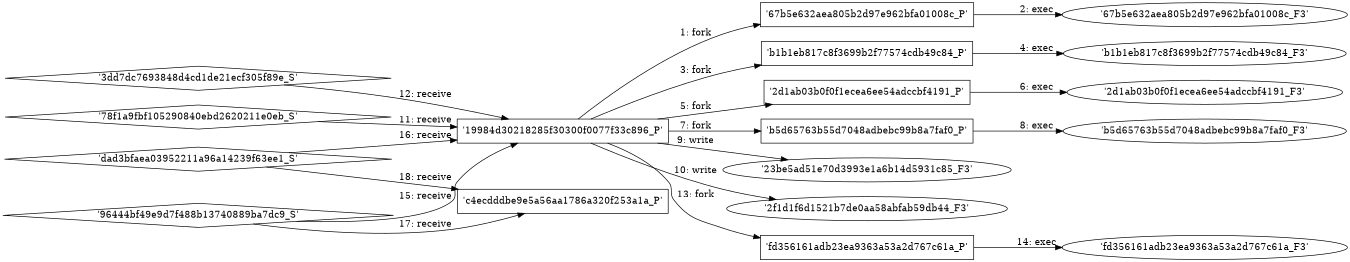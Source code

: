 digraph "D:\Learning\Paper\apt\基于CTI的攻击预警\Dataset\攻击图\ASGfromALLCTI\Threat Source Newsletter (Jan. 6, 2022).dot" {
rankdir="LR"
size="9"
fixedsize="false"
splines="true"
nodesep=0.3
ranksep=0
fontsize=10
overlap="scalexy"
engine= "neato"
	"'19984d30218285f30300f0077f33c896_P'" [node_type=Process shape=box]
	"'67b5e632aea805b2d97e962bfa01008c_P'" [node_type=Process shape=box]
	"'19984d30218285f30300f0077f33c896_P'" -> "'67b5e632aea805b2d97e962bfa01008c_P'" [label="1: fork"]
	"'67b5e632aea805b2d97e962bfa01008c_P'" [node_type=Process shape=box]
	"'67b5e632aea805b2d97e962bfa01008c_F3'" [node_type=File shape=ellipse]
	"'67b5e632aea805b2d97e962bfa01008c_P'" -> "'67b5e632aea805b2d97e962bfa01008c_F3'" [label="2: exec"]
	"'19984d30218285f30300f0077f33c896_P'" [node_type=Process shape=box]
	"'b1b1eb817c8f3699b2f77574cdb49c84_P'" [node_type=Process shape=box]
	"'19984d30218285f30300f0077f33c896_P'" -> "'b1b1eb817c8f3699b2f77574cdb49c84_P'" [label="3: fork"]
	"'b1b1eb817c8f3699b2f77574cdb49c84_P'" [node_type=Process shape=box]
	"'b1b1eb817c8f3699b2f77574cdb49c84_F3'" [node_type=File shape=ellipse]
	"'b1b1eb817c8f3699b2f77574cdb49c84_P'" -> "'b1b1eb817c8f3699b2f77574cdb49c84_F3'" [label="4: exec"]
	"'19984d30218285f30300f0077f33c896_P'" [node_type=Process shape=box]
	"'2d1ab03b0f0f1ecea6ee54adccbf4191_P'" [node_type=Process shape=box]
	"'19984d30218285f30300f0077f33c896_P'" -> "'2d1ab03b0f0f1ecea6ee54adccbf4191_P'" [label="5: fork"]
	"'2d1ab03b0f0f1ecea6ee54adccbf4191_P'" [node_type=Process shape=box]
	"'2d1ab03b0f0f1ecea6ee54adccbf4191_F3'" [node_type=File shape=ellipse]
	"'2d1ab03b0f0f1ecea6ee54adccbf4191_P'" -> "'2d1ab03b0f0f1ecea6ee54adccbf4191_F3'" [label="6: exec"]
	"'19984d30218285f30300f0077f33c896_P'" [node_type=Process shape=box]
	"'b5d65763b55d7048adbebc99b8a7faf0_P'" [node_type=Process shape=box]
	"'19984d30218285f30300f0077f33c896_P'" -> "'b5d65763b55d7048adbebc99b8a7faf0_P'" [label="7: fork"]
	"'b5d65763b55d7048adbebc99b8a7faf0_P'" [node_type=Process shape=box]
	"'b5d65763b55d7048adbebc99b8a7faf0_F3'" [node_type=File shape=ellipse]
	"'b5d65763b55d7048adbebc99b8a7faf0_P'" -> "'b5d65763b55d7048adbebc99b8a7faf0_F3'" [label="8: exec"]
	"'23be5ad51e70d3993e1a6b14d5931c85_F3'" [node_type=file shape=ellipse]
	"'19984d30218285f30300f0077f33c896_P'" [node_type=Process shape=box]
	"'19984d30218285f30300f0077f33c896_P'" -> "'23be5ad51e70d3993e1a6b14d5931c85_F3'" [label="9: write"]
	"'2f1d1f6d1521b7de0aa58abfab59db44_F3'" [node_type=file shape=ellipse]
	"'19984d30218285f30300f0077f33c896_P'" [node_type=Process shape=box]
	"'19984d30218285f30300f0077f33c896_P'" -> "'2f1d1f6d1521b7de0aa58abfab59db44_F3'" [label="10: write"]
	"'19984d30218285f30300f0077f33c896_P'" [node_type=Process shape=box]
	"'78f1a9fbf105290840ebd2620211e0eb_S'" [node_type=Socket shape=diamond]
	"'78f1a9fbf105290840ebd2620211e0eb_S'" -> "'19984d30218285f30300f0077f33c896_P'" [label="11: receive"]
	"'19984d30218285f30300f0077f33c896_P'" [node_type=Process shape=box]
	"'3dd7dc7693848d4cd1de21ecf305f89e_S'" [node_type=Socket shape=diamond]
	"'3dd7dc7693848d4cd1de21ecf305f89e_S'" -> "'19984d30218285f30300f0077f33c896_P'" [label="12: receive"]
	"'19984d30218285f30300f0077f33c896_P'" [node_type=Process shape=box]
	"'fd356161adb23ea9363a53a2d767c61a_P'" [node_type=Process shape=box]
	"'19984d30218285f30300f0077f33c896_P'" -> "'fd356161adb23ea9363a53a2d767c61a_P'" [label="13: fork"]
	"'fd356161adb23ea9363a53a2d767c61a_P'" [node_type=Process shape=box]
	"'fd356161adb23ea9363a53a2d767c61a_F3'" [node_type=File shape=ellipse]
	"'fd356161adb23ea9363a53a2d767c61a_P'" -> "'fd356161adb23ea9363a53a2d767c61a_F3'" [label="14: exec"]
	"'19984d30218285f30300f0077f33c896_P'" [node_type=Process shape=box]
	"'96444bf49e9d7f488b13740889ba7dc9_S'" [node_type=Socket shape=diamond]
	"'96444bf49e9d7f488b13740889ba7dc9_S'" -> "'19984d30218285f30300f0077f33c896_P'" [label="15: receive"]
	"'19984d30218285f30300f0077f33c896_P'" [node_type=Process shape=box]
	"'dad3bfaea03952211a96a14239f63ee1_S'" [node_type=Socket shape=diamond]
	"'dad3bfaea03952211a96a14239f63ee1_S'" -> "'19984d30218285f30300f0077f33c896_P'" [label="16: receive"]
	"'c4ecdddbe9e5a56aa1786a320f253a1a_P'" [node_type=Process shape=box]
	"'96444bf49e9d7f488b13740889ba7dc9_S'" [node_type=Socket shape=diamond]
	"'96444bf49e9d7f488b13740889ba7dc9_S'" -> "'c4ecdddbe9e5a56aa1786a320f253a1a_P'" [label="17: receive"]
	"'c4ecdddbe9e5a56aa1786a320f253a1a_P'" [node_type=Process shape=box]
	"'dad3bfaea03952211a96a14239f63ee1_S'" [node_type=Socket shape=diamond]
	"'dad3bfaea03952211a96a14239f63ee1_S'" -> "'c4ecdddbe9e5a56aa1786a320f253a1a_P'" [label="18: receive"]
}

